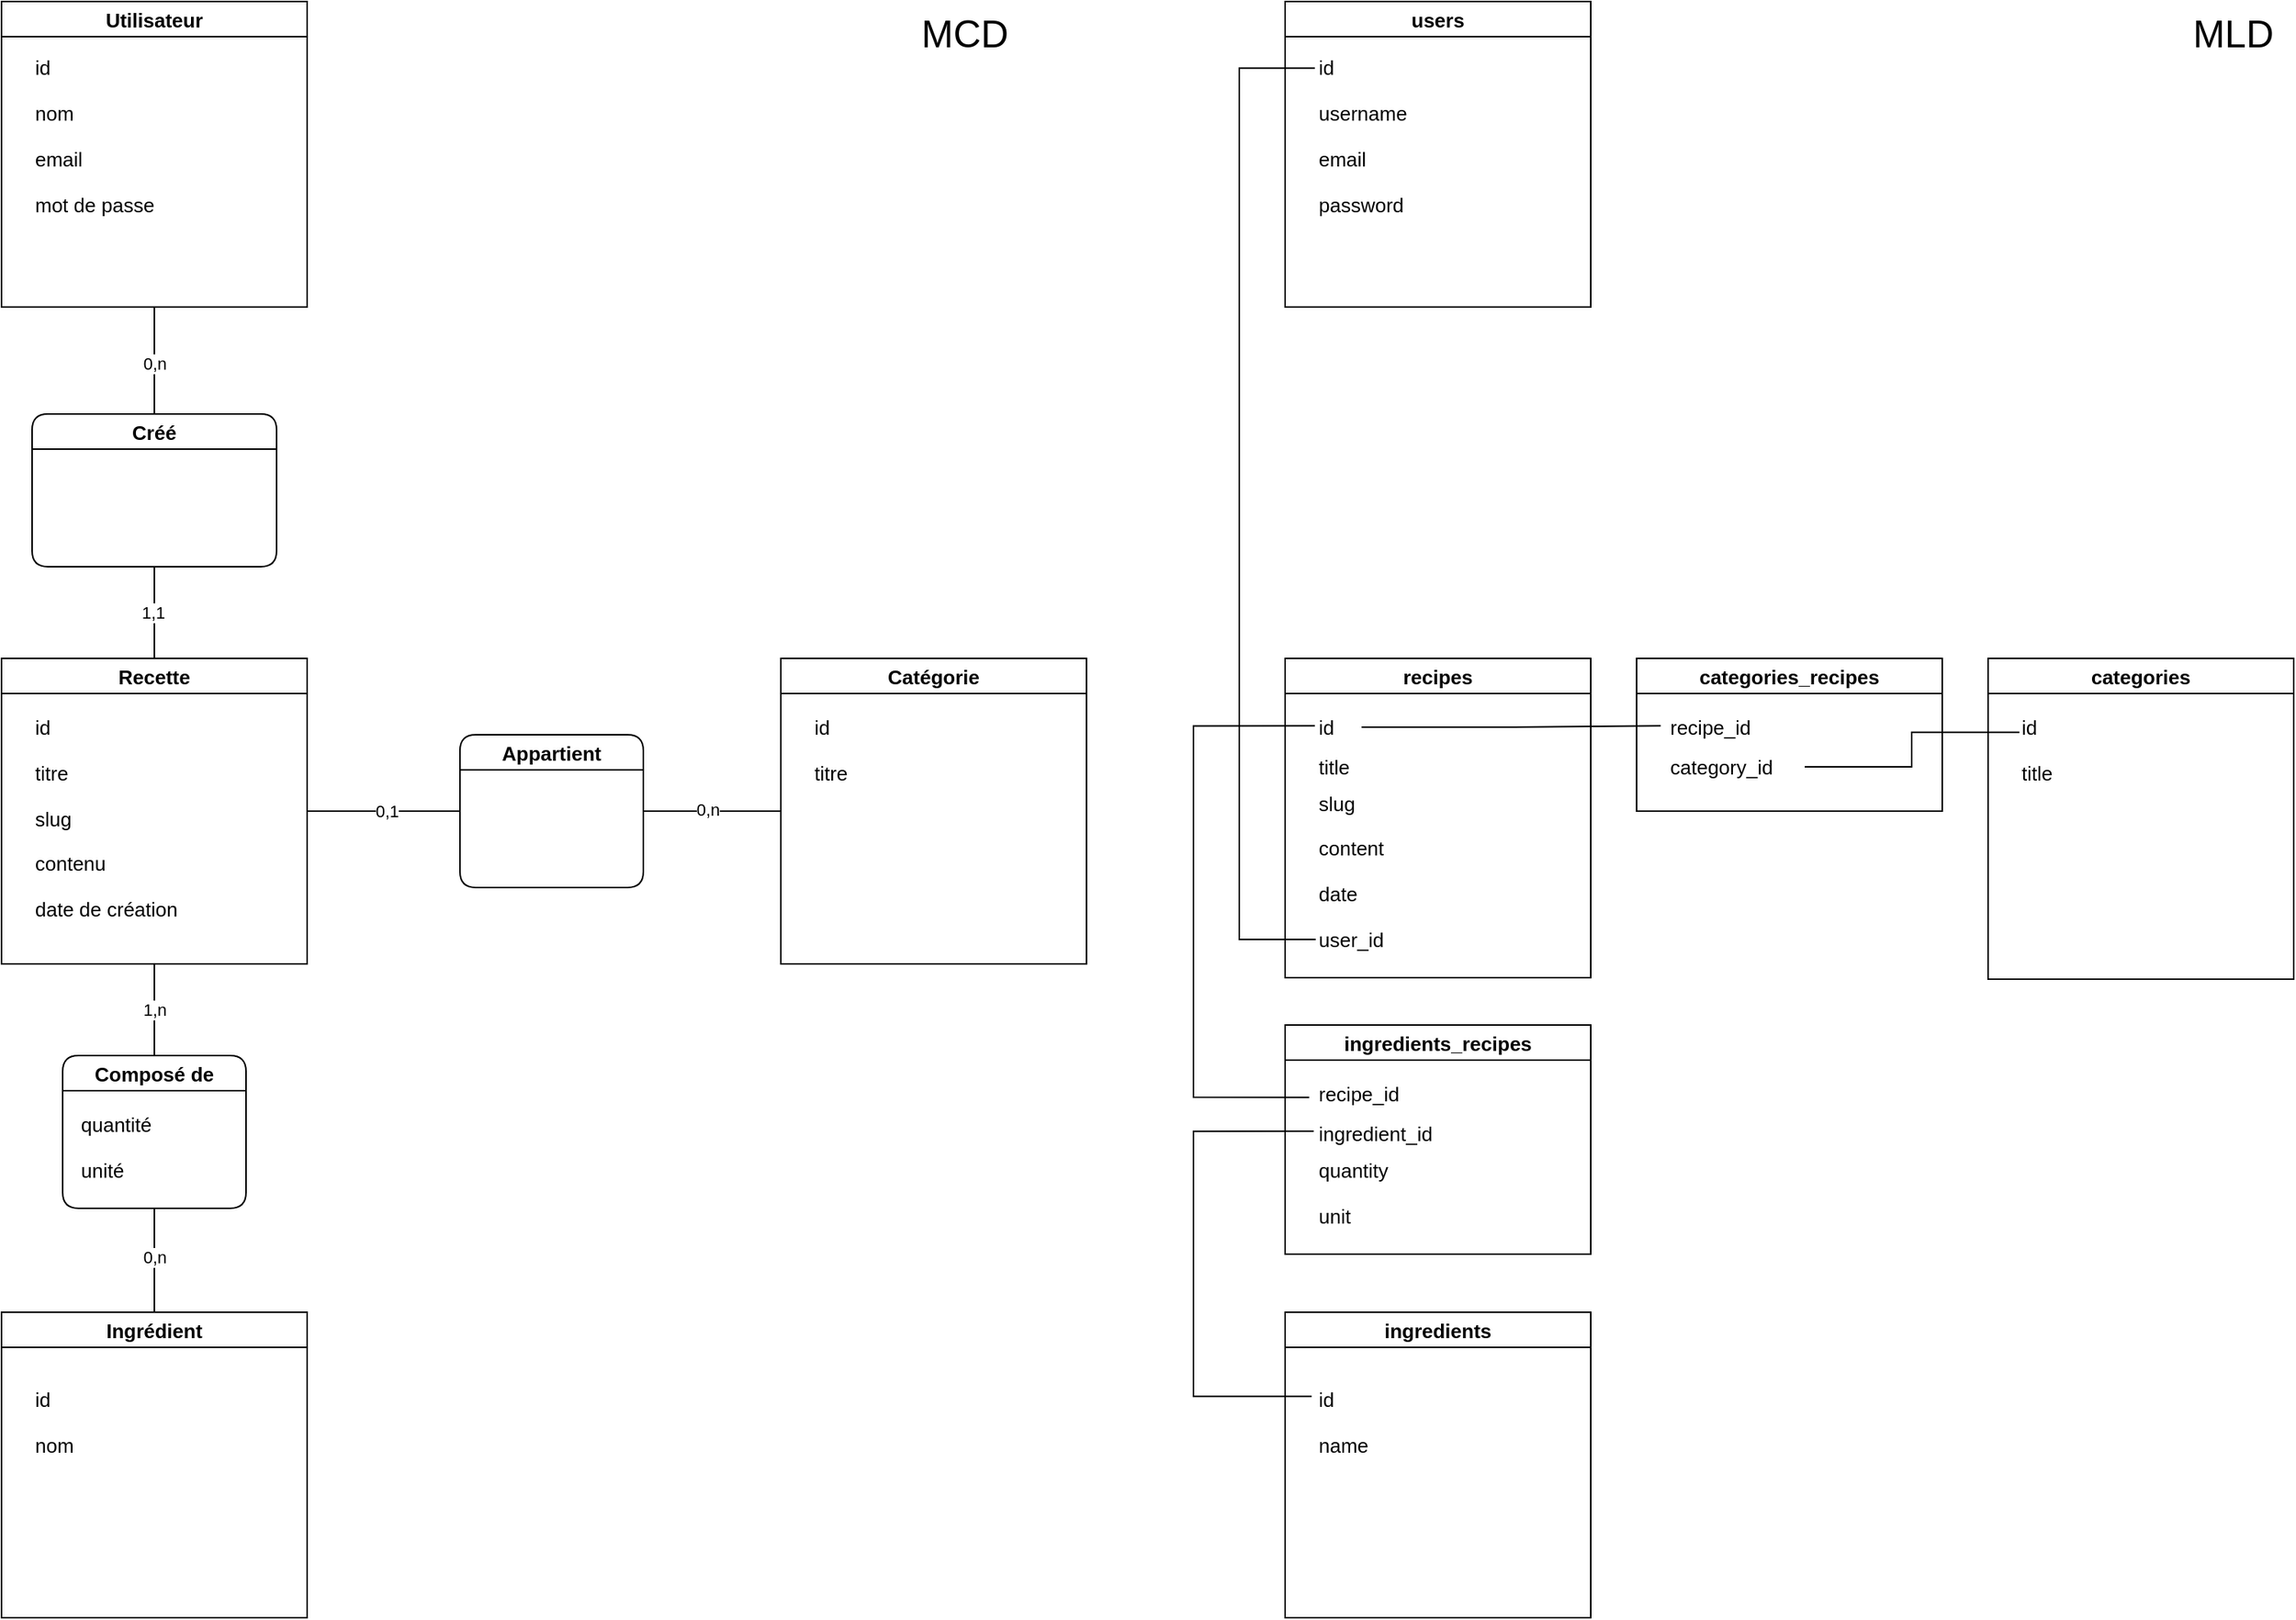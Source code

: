 <mxfile version="21.7.1" type="github">
  <diagram name="Page-1" id="JMQUSKUVvHiRDTARqqF8">
    <mxGraphModel dx="1793" dy="938" grid="1" gridSize="10" guides="1" tooltips="1" connect="1" arrows="1" fold="1" page="1" pageScale="1" pageWidth="827" pageHeight="1169" math="0" shadow="0">
      <root>
        <mxCell id="0" />
        <mxCell id="1" parent="0" />
        <mxCell id="9fJnhtzyoroA4Uvz92qD-24" style="edgeStyle=orthogonalEdgeStyle;rounded=0;orthogonalLoop=1;jettySize=auto;html=1;endArrow=baseDash;endFill=0;fontSize=13;" edge="1" parent="1" source="9fJnhtzyoroA4Uvz92qD-1">
          <mxGeometry relative="1" as="geometry">
            <mxPoint x="200" y="390" as="targetPoint" />
          </mxGeometry>
        </mxCell>
        <mxCell id="9fJnhtzyoroA4Uvz92qD-57" value="1,1" style="edgeLabel;html=1;align=center;verticalAlign=middle;resizable=0;points=[];" vertex="1" connectable="0" parent="9fJnhtzyoroA4Uvz92qD-24">
          <mxGeometry x="-0.024" relative="1" as="geometry">
            <mxPoint x="-1" y="-1" as="offset" />
          </mxGeometry>
        </mxCell>
        <mxCell id="9fJnhtzyoroA4Uvz92qD-27" style="edgeStyle=orthogonalEdgeStyle;rounded=0;orthogonalLoop=1;jettySize=auto;html=1;exitX=0.5;exitY=1;exitDx=0;exitDy=0;entryX=0.5;entryY=0;entryDx=0;entryDy=0;endArrow=none;endFill=0;fontSize=13;" edge="1" parent="1" source="9fJnhtzyoroA4Uvz92qD-1" target="9fJnhtzyoroA4Uvz92qD-13">
          <mxGeometry relative="1" as="geometry" />
        </mxCell>
        <mxCell id="9fJnhtzyoroA4Uvz92qD-60" value="1,n" style="edgeLabel;html=1;align=center;verticalAlign=middle;resizable=0;points=[];" vertex="1" connectable="0" parent="9fJnhtzyoroA4Uvz92qD-27">
          <mxGeometry x="0.004" relative="1" as="geometry">
            <mxPoint as="offset" />
          </mxGeometry>
        </mxCell>
        <mxCell id="9fJnhtzyoroA4Uvz92qD-1" value="Recette" style="swimlane;whiteSpace=wrap;html=1;fontSize=13;" vertex="1" parent="1">
          <mxGeometry x="100" y="450" width="200" height="200" as="geometry" />
        </mxCell>
        <mxCell id="9fJnhtzyoroA4Uvz92qD-41" value="id" style="text;html=1;align=left;verticalAlign=middle;resizable=0;points=[];autosize=1;strokeColor=none;fillColor=none;fontSize=13;fontFamily=Helvetica;fontColor=default;" vertex="1" parent="9fJnhtzyoroA4Uvz92qD-1">
          <mxGeometry x="20" y="30" width="30" height="30" as="geometry" />
        </mxCell>
        <mxCell id="9fJnhtzyoroA4Uvz92qD-45" value="titre" style="text;html=1;align=left;verticalAlign=middle;resizable=0;points=[];autosize=1;strokeColor=none;fillColor=none;fontSize=13;fontFamily=Helvetica;fontColor=default;" vertex="1" parent="9fJnhtzyoroA4Uvz92qD-1">
          <mxGeometry x="20" y="60" width="50" height="30" as="geometry" />
        </mxCell>
        <mxCell id="9fJnhtzyoroA4Uvz92qD-48" value="contenu" style="text;html=1;align=left;verticalAlign=middle;resizable=0;points=[];autosize=1;strokeColor=none;fillColor=none;fontSize=13;fontFamily=Helvetica;fontColor=default;" vertex="1" parent="9fJnhtzyoroA4Uvz92qD-1">
          <mxGeometry x="20" y="119" width="70" height="30" as="geometry" />
        </mxCell>
        <mxCell id="9fJnhtzyoroA4Uvz92qD-47" value="date de création" style="text;html=1;align=left;verticalAlign=middle;resizable=0;points=[];autosize=1;strokeColor=none;fillColor=none;fontSize=13;fontFamily=Helvetica;fontColor=default;" vertex="1" parent="9fJnhtzyoroA4Uvz92qD-1">
          <mxGeometry x="20" y="149" width="120" height="30" as="geometry" />
        </mxCell>
        <mxCell id="9fJnhtzyoroA4Uvz92qD-46" value="slug" style="text;html=1;align=left;verticalAlign=middle;resizable=0;points=[];autosize=1;strokeColor=none;fillColor=none;fontSize=13;fontFamily=Helvetica;fontColor=default;" vertex="1" parent="9fJnhtzyoroA4Uvz92qD-1">
          <mxGeometry x="20" y="90" width="50" height="30" as="geometry" />
        </mxCell>
        <mxCell id="9fJnhtzyoroA4Uvz92qD-2" value="Catégorie" style="swimlane;whiteSpace=wrap;html=1;fontSize=13;" vertex="1" parent="1">
          <mxGeometry x="610" y="450" width="200" height="200" as="geometry" />
        </mxCell>
        <mxCell id="9fJnhtzyoroA4Uvz92qD-53" value="id" style="text;html=1;align=left;verticalAlign=middle;resizable=0;points=[];autosize=1;strokeColor=none;fillColor=none;fontSize=13;fontFamily=Helvetica;fontColor=default;" vertex="1" parent="9fJnhtzyoroA4Uvz92qD-2">
          <mxGeometry x="20" y="30" width="30" height="30" as="geometry" />
        </mxCell>
        <mxCell id="9fJnhtzyoroA4Uvz92qD-54" value="titre" style="text;html=1;align=left;verticalAlign=middle;resizable=0;points=[];autosize=1;strokeColor=none;fillColor=none;fontSize=13;fontFamily=Helvetica;fontColor=default;" vertex="1" parent="9fJnhtzyoroA4Uvz92qD-2">
          <mxGeometry x="20" y="60" width="50" height="30" as="geometry" />
        </mxCell>
        <mxCell id="9fJnhtzyoroA4Uvz92qD-3" value="Ingrédient" style="swimlane;whiteSpace=wrap;html=1;fontSize=13;" vertex="1" parent="1">
          <mxGeometry x="100" y="878" width="200" height="200" as="geometry" />
        </mxCell>
        <mxCell id="9fJnhtzyoroA4Uvz92qD-51" value="nom" style="text;html=1;align=left;verticalAlign=middle;resizable=0;points=[];autosize=1;strokeColor=none;fillColor=none;fontSize=13;fontFamily=Helvetica;fontColor=default;" vertex="1" parent="9fJnhtzyoroA4Uvz92qD-3">
          <mxGeometry x="20" y="72" width="50" height="30" as="geometry" />
        </mxCell>
        <mxCell id="9fJnhtzyoroA4Uvz92qD-52" value="id" style="text;html=1;align=left;verticalAlign=middle;resizable=0;points=[];autosize=1;strokeColor=none;fillColor=none;fontSize=13;fontFamily=Helvetica;fontColor=default;" vertex="1" parent="9fJnhtzyoroA4Uvz92qD-3">
          <mxGeometry x="20" y="42" width="30" height="30" as="geometry" />
        </mxCell>
        <mxCell id="9fJnhtzyoroA4Uvz92qD-4" value="Utilisateur" style="swimlane;whiteSpace=wrap;html=1;fontSize=13;" vertex="1" parent="1">
          <mxGeometry x="100" y="20" width="200" height="200" as="geometry" />
        </mxCell>
        <mxCell id="9fJnhtzyoroA4Uvz92qD-36" value="nom" style="text;html=1;align=left;verticalAlign=middle;resizable=0;points=[];autosize=1;strokeColor=none;fillColor=none;fontSize=13;fontFamily=Helvetica;fontColor=default;" vertex="1" parent="9fJnhtzyoroA4Uvz92qD-4">
          <mxGeometry x="20" y="58" width="50" height="30" as="geometry" />
        </mxCell>
        <mxCell id="9fJnhtzyoroA4Uvz92qD-30" value="id" style="text;html=1;align=left;verticalAlign=middle;resizable=0;points=[];autosize=1;strokeColor=none;fillColor=none;fontSize=13;fontFamily=Helvetica;fontColor=default;" vertex="1" parent="9fJnhtzyoroA4Uvz92qD-4">
          <mxGeometry x="20" y="28" width="30" height="30" as="geometry" />
        </mxCell>
        <mxCell id="9fJnhtzyoroA4Uvz92qD-39" value="email" style="text;html=1;align=left;verticalAlign=middle;resizable=0;points=[];autosize=1;strokeColor=none;fillColor=none;fontSize=13;fontFamily=Helvetica;fontColor=default;" vertex="1" parent="9fJnhtzyoroA4Uvz92qD-4">
          <mxGeometry x="20" y="88" width="50" height="30" as="geometry" />
        </mxCell>
        <mxCell id="9fJnhtzyoroA4Uvz92qD-40" value="mot de passe" style="text;html=1;align=left;verticalAlign=middle;resizable=0;points=[];autosize=1;strokeColor=none;fillColor=none;fontSize=13;fontFamily=Helvetica;fontColor=default;" vertex="1" parent="9fJnhtzyoroA4Uvz92qD-4">
          <mxGeometry x="20" y="118" width="100" height="30" as="geometry" />
        </mxCell>
        <mxCell id="9fJnhtzyoroA4Uvz92qD-26" style="edgeStyle=orthogonalEdgeStyle;rounded=0;orthogonalLoop=1;jettySize=auto;html=1;entryX=0;entryY=0.5;entryDx=0;entryDy=0;endArrow=none;endFill=0;fontSize=13;" edge="1" parent="1" source="9fJnhtzyoroA4Uvz92qD-10" target="9fJnhtzyoroA4Uvz92qD-2">
          <mxGeometry relative="1" as="geometry" />
        </mxCell>
        <mxCell id="9fJnhtzyoroA4Uvz92qD-59" value="0,n" style="edgeLabel;html=1;align=center;verticalAlign=middle;resizable=0;points=[];" vertex="1" connectable="0" parent="9fJnhtzyoroA4Uvz92qD-26">
          <mxGeometry x="-0.08" y="1" relative="1" as="geometry">
            <mxPoint as="offset" />
          </mxGeometry>
        </mxCell>
        <mxCell id="9fJnhtzyoroA4Uvz92qD-10" value="Appartient" style="swimlane;whiteSpace=wrap;html=1;rounded=1;fontSize=13;" vertex="1" parent="1">
          <mxGeometry x="400" y="500" width="120" height="100" as="geometry" />
        </mxCell>
        <mxCell id="9fJnhtzyoroA4Uvz92qD-28" style="edgeStyle=orthogonalEdgeStyle;shape=connector;rounded=0;orthogonalLoop=1;jettySize=auto;html=1;entryX=0.5;entryY=1;entryDx=0;entryDy=0;labelBackgroundColor=default;strokeColor=default;fontFamily=Helvetica;fontSize=13;fontColor=default;endArrow=none;endFill=0;" edge="1" parent="1" source="9fJnhtzyoroA4Uvz92qD-12" target="9fJnhtzyoroA4Uvz92qD-4">
          <mxGeometry relative="1" as="geometry" />
        </mxCell>
        <mxCell id="9fJnhtzyoroA4Uvz92qD-55" value="0,n" style="edgeLabel;html=1;align=center;verticalAlign=middle;resizable=0;points=[];" vertex="1" connectable="0" parent="9fJnhtzyoroA4Uvz92qD-28">
          <mxGeometry x="-0.036" y="-3" relative="1" as="geometry">
            <mxPoint x="-3" as="offset" />
          </mxGeometry>
        </mxCell>
        <mxCell id="9fJnhtzyoroA4Uvz92qD-12" value="Créé" style="swimlane;whiteSpace=wrap;html=1;rounded=1;fontSize=13;" vertex="1" parent="1">
          <mxGeometry x="120" y="290" width="160" height="100" as="geometry" />
        </mxCell>
        <mxCell id="9fJnhtzyoroA4Uvz92qD-29" style="edgeStyle=orthogonalEdgeStyle;shape=connector;rounded=0;orthogonalLoop=1;jettySize=auto;html=1;entryX=0.5;entryY=0;entryDx=0;entryDy=0;labelBackgroundColor=default;strokeColor=default;fontFamily=Helvetica;fontSize=13;fontColor=default;endArrow=none;endFill=0;" edge="1" parent="1" source="9fJnhtzyoroA4Uvz92qD-13" target="9fJnhtzyoroA4Uvz92qD-3">
          <mxGeometry relative="1" as="geometry" />
        </mxCell>
        <mxCell id="9fJnhtzyoroA4Uvz92qD-61" value="0,n" style="edgeLabel;html=1;align=center;verticalAlign=middle;resizable=0;points=[];" vertex="1" connectable="0" parent="9fJnhtzyoroA4Uvz92qD-29">
          <mxGeometry x="-0.069" relative="1" as="geometry">
            <mxPoint as="offset" />
          </mxGeometry>
        </mxCell>
        <mxCell id="9fJnhtzyoroA4Uvz92qD-13" value="Composé de" style="swimlane;whiteSpace=wrap;html=1;rounded=1;fontSize=13;" vertex="1" parent="1">
          <mxGeometry x="140" y="710" width="120" height="100" as="geometry" />
        </mxCell>
        <mxCell id="9fJnhtzyoroA4Uvz92qD-49" value="quantité" style="text;html=1;align=left;verticalAlign=middle;resizable=0;points=[];autosize=1;strokeColor=none;fillColor=none;fontSize=13;fontFamily=Helvetica;fontColor=default;" vertex="1" parent="9fJnhtzyoroA4Uvz92qD-13">
          <mxGeometry x="10" y="30" width="70" height="30" as="geometry" />
        </mxCell>
        <mxCell id="9fJnhtzyoroA4Uvz92qD-50" value="unité" style="text;html=1;align=left;verticalAlign=middle;resizable=0;points=[];autosize=1;strokeColor=none;fillColor=none;fontSize=13;fontFamily=Helvetica;fontColor=default;" vertex="1" parent="9fJnhtzyoroA4Uvz92qD-13">
          <mxGeometry x="10" y="60" width="50" height="30" as="geometry" />
        </mxCell>
        <mxCell id="9fJnhtzyoroA4Uvz92qD-25" value="" style="endArrow=none;html=1;rounded=0;exitX=1;exitY=0.5;exitDx=0;exitDy=0;entryX=0;entryY=0.5;entryDx=0;entryDy=0;fontSize=13;" edge="1" parent="1" source="9fJnhtzyoroA4Uvz92qD-1" target="9fJnhtzyoroA4Uvz92qD-10">
          <mxGeometry width="50" height="50" relative="1" as="geometry">
            <mxPoint x="300" y="430" as="sourcePoint" />
            <mxPoint x="350" y="380" as="targetPoint" />
            <Array as="points" />
          </mxGeometry>
        </mxCell>
        <mxCell id="9fJnhtzyoroA4Uvz92qD-58" value="0,1" style="edgeLabel;html=1;align=center;verticalAlign=middle;resizable=0;points=[];" vertex="1" connectable="0" parent="9fJnhtzyoroA4Uvz92qD-25">
          <mxGeometry x="0.044" relative="1" as="geometry">
            <mxPoint as="offset" />
          </mxGeometry>
        </mxCell>
        <mxCell id="9fJnhtzyoroA4Uvz92qD-62" value="recipes" style="swimlane;whiteSpace=wrap;html=1;fontSize=13;startSize=23;" vertex="1" parent="1">
          <mxGeometry x="940" y="450" width="200" height="209" as="geometry" />
        </mxCell>
        <mxCell id="9fJnhtzyoroA4Uvz92qD-63" value="id" style="text;html=1;align=left;verticalAlign=middle;resizable=0;points=[];autosize=1;strokeColor=none;fillColor=none;fontSize=13;fontFamily=Helvetica;fontColor=default;" vertex="1" parent="9fJnhtzyoroA4Uvz92qD-62">
          <mxGeometry x="20" y="30" width="30" height="30" as="geometry" />
        </mxCell>
        <mxCell id="9fJnhtzyoroA4Uvz92qD-64" value="title" style="text;html=1;align=left;verticalAlign=middle;resizable=0;points=[];autosize=1;strokeColor=none;fillColor=none;fontSize=13;fontFamily=Helvetica;fontColor=default;" vertex="1" parent="9fJnhtzyoroA4Uvz92qD-62">
          <mxGeometry x="20" y="56" width="40" height="30" as="geometry" />
        </mxCell>
        <mxCell id="9fJnhtzyoroA4Uvz92qD-65" value="content" style="text;html=1;align=left;verticalAlign=middle;resizable=0;points=[];autosize=1;strokeColor=none;fillColor=none;fontSize=13;fontFamily=Helvetica;fontColor=default;" vertex="1" parent="9fJnhtzyoroA4Uvz92qD-62">
          <mxGeometry x="20" y="109" width="70" height="30" as="geometry" />
        </mxCell>
        <mxCell id="9fJnhtzyoroA4Uvz92qD-66" value="date" style="text;html=1;align=left;verticalAlign=middle;resizable=0;points=[];autosize=1;strokeColor=none;fillColor=none;fontSize=13;fontFamily=Helvetica;fontColor=default;" vertex="1" parent="9fJnhtzyoroA4Uvz92qD-62">
          <mxGeometry x="20" y="139" width="50" height="30" as="geometry" />
        </mxCell>
        <mxCell id="9fJnhtzyoroA4Uvz92qD-67" value="slug" style="text;html=1;align=left;verticalAlign=middle;resizable=0;points=[];autosize=1;strokeColor=none;fillColor=none;fontSize=13;fontFamily=Helvetica;fontColor=default;" vertex="1" parent="9fJnhtzyoroA4Uvz92qD-62">
          <mxGeometry x="20" y="80" width="50" height="30" as="geometry" />
        </mxCell>
        <mxCell id="9fJnhtzyoroA4Uvz92qD-79" value="user_id" style="text;html=1;align=left;verticalAlign=middle;resizable=0;points=[];autosize=1;strokeColor=none;fillColor=none;fontSize=13;fontFamily=Helvetica;fontColor=default;" vertex="1" parent="9fJnhtzyoroA4Uvz92qD-62">
          <mxGeometry x="20" y="169" width="70" height="30" as="geometry" />
        </mxCell>
        <mxCell id="9fJnhtzyoroA4Uvz92qD-68" value="ingredients" style="swimlane;whiteSpace=wrap;html=1;fontSize=13;" vertex="1" parent="1">
          <mxGeometry x="940" y="878" width="200" height="200" as="geometry" />
        </mxCell>
        <mxCell id="9fJnhtzyoroA4Uvz92qD-69" value="name" style="text;html=1;align=left;verticalAlign=middle;resizable=0;points=[];autosize=1;strokeColor=none;fillColor=none;fontSize=13;fontFamily=Helvetica;fontColor=default;" vertex="1" parent="9fJnhtzyoroA4Uvz92qD-68">
          <mxGeometry x="20" y="72" width="60" height="30" as="geometry" />
        </mxCell>
        <mxCell id="9fJnhtzyoroA4Uvz92qD-70" value="id" style="text;html=1;align=left;verticalAlign=middle;resizable=0;points=[];autosize=1;strokeColor=none;fillColor=none;fontSize=13;fontFamily=Helvetica;fontColor=default;" vertex="1" parent="9fJnhtzyoroA4Uvz92qD-68">
          <mxGeometry x="20" y="42" width="30" height="30" as="geometry" />
        </mxCell>
        <mxCell id="9fJnhtzyoroA4Uvz92qD-71" value="users" style="swimlane;whiteSpace=wrap;html=1;fontSize=13;" vertex="1" parent="1">
          <mxGeometry x="940" y="20" width="200" height="200" as="geometry" />
        </mxCell>
        <mxCell id="9fJnhtzyoroA4Uvz92qD-72" value="username" style="text;html=1;align=left;verticalAlign=middle;resizable=0;points=[];autosize=1;strokeColor=none;fillColor=none;fontSize=13;fontFamily=Helvetica;fontColor=default;" vertex="1" parent="9fJnhtzyoroA4Uvz92qD-71">
          <mxGeometry x="20" y="58" width="80" height="30" as="geometry" />
        </mxCell>
        <mxCell id="9fJnhtzyoroA4Uvz92qD-73" value="id" style="text;html=1;align=left;verticalAlign=middle;resizable=0;points=[];autosize=1;strokeColor=none;fillColor=none;fontSize=13;fontFamily=Helvetica;fontColor=default;" vertex="1" parent="9fJnhtzyoroA4Uvz92qD-71">
          <mxGeometry x="20" y="28" width="30" height="30" as="geometry" />
        </mxCell>
        <mxCell id="9fJnhtzyoroA4Uvz92qD-74" value="email" style="text;html=1;align=left;verticalAlign=middle;resizable=0;points=[];autosize=1;strokeColor=none;fillColor=none;fontSize=13;fontFamily=Helvetica;fontColor=default;" vertex="1" parent="9fJnhtzyoroA4Uvz92qD-71">
          <mxGeometry x="20" y="88" width="50" height="30" as="geometry" />
        </mxCell>
        <mxCell id="9fJnhtzyoroA4Uvz92qD-75" value="password" style="text;html=1;align=left;verticalAlign=middle;resizable=0;points=[];autosize=1;strokeColor=none;fillColor=none;fontSize=13;fontFamily=Helvetica;fontColor=default;" vertex="1" parent="9fJnhtzyoroA4Uvz92qD-71">
          <mxGeometry x="20" y="118" width="80" height="30" as="geometry" />
        </mxCell>
        <mxCell id="9fJnhtzyoroA4Uvz92qD-76" value="categories" style="swimlane;whiteSpace=wrap;html=1;fontSize=13;" vertex="1" parent="1">
          <mxGeometry x="1400" y="450" width="200" height="210" as="geometry" />
        </mxCell>
        <mxCell id="9fJnhtzyoroA4Uvz92qD-77" value="id" style="text;html=1;align=left;verticalAlign=middle;resizable=0;points=[];autosize=1;strokeColor=none;fillColor=none;fontSize=13;fontFamily=Helvetica;fontColor=default;" vertex="1" parent="9fJnhtzyoroA4Uvz92qD-76">
          <mxGeometry x="20" y="30" width="30" height="30" as="geometry" />
        </mxCell>
        <mxCell id="9fJnhtzyoroA4Uvz92qD-78" value="title" style="text;html=1;align=left;verticalAlign=middle;resizable=0;points=[];autosize=1;strokeColor=none;fillColor=none;fontSize=13;fontFamily=Helvetica;fontColor=default;" vertex="1" parent="9fJnhtzyoroA4Uvz92qD-76">
          <mxGeometry x="20" y="60" width="40" height="30" as="geometry" />
        </mxCell>
        <mxCell id="9fJnhtzyoroA4Uvz92qD-81" style="edgeStyle=orthogonalEdgeStyle;shape=connector;rounded=0;orthogonalLoop=1;jettySize=auto;html=1;entryX=-0.019;entryY=0.521;entryDx=0;entryDy=0;entryPerimeter=0;labelBackgroundColor=default;strokeColor=default;fontFamily=Helvetica;fontSize=11;fontColor=default;endArrow=none;endFill=0;" edge="1" parent="1" source="9fJnhtzyoroA4Uvz92qD-79" target="9fJnhtzyoroA4Uvz92qD-73">
          <mxGeometry relative="1" as="geometry">
            <Array as="points">
              <mxPoint x="910" y="634" />
              <mxPoint x="910" y="64" />
            </Array>
          </mxGeometry>
        </mxCell>
        <mxCell id="9fJnhtzyoroA4Uvz92qD-83" value="categories_recipes" style="swimlane;whiteSpace=wrap;html=1;fontSize=13;startSize=23;" vertex="1" parent="1">
          <mxGeometry x="1170" y="450" width="200" height="100" as="geometry" />
        </mxCell>
        <mxCell id="9fJnhtzyoroA4Uvz92qD-84" value="recipe_id" style="text;html=1;align=left;verticalAlign=middle;resizable=0;points=[];autosize=1;strokeColor=none;fillColor=none;fontSize=13;fontFamily=Helvetica;fontColor=default;" vertex="1" parent="9fJnhtzyoroA4Uvz92qD-83">
          <mxGeometry x="20" y="30" width="80" height="30" as="geometry" />
        </mxCell>
        <mxCell id="9fJnhtzyoroA4Uvz92qD-85" value="category_id" style="text;html=1;align=left;verticalAlign=middle;resizable=0;points=[];autosize=1;strokeColor=none;fillColor=none;fontSize=13;fontFamily=Helvetica;fontColor=default;" vertex="1" parent="9fJnhtzyoroA4Uvz92qD-83">
          <mxGeometry x="20" y="56" width="90" height="30" as="geometry" />
        </mxCell>
        <mxCell id="9fJnhtzyoroA4Uvz92qD-90" style="edgeStyle=orthogonalEdgeStyle;shape=connector;rounded=0;orthogonalLoop=1;jettySize=auto;html=1;entryX=-0.053;entryY=0.472;entryDx=0;entryDy=0;entryPerimeter=0;labelBackgroundColor=default;strokeColor=default;fontFamily=Helvetica;fontSize=11;fontColor=default;endArrow=none;endFill=0;" edge="1" parent="1" source="9fJnhtzyoroA4Uvz92qD-63" target="9fJnhtzyoroA4Uvz92qD-84">
          <mxGeometry relative="1" as="geometry" />
        </mxCell>
        <mxCell id="9fJnhtzyoroA4Uvz92qD-91" style="edgeStyle=orthogonalEdgeStyle;shape=connector;rounded=0;orthogonalLoop=1;jettySize=auto;html=1;entryX=0.016;entryY=0.612;entryDx=0;entryDy=0;entryPerimeter=0;labelBackgroundColor=default;strokeColor=default;fontFamily=Helvetica;fontSize=11;fontColor=default;endArrow=none;endFill=0;" edge="1" parent="1" source="9fJnhtzyoroA4Uvz92qD-85" target="9fJnhtzyoroA4Uvz92qD-77">
          <mxGeometry relative="1" as="geometry" />
        </mxCell>
        <mxCell id="9fJnhtzyoroA4Uvz92qD-95" value="ingredients_recipes" style="swimlane;whiteSpace=wrap;html=1;fontSize=13;startSize=23;" vertex="1" parent="1">
          <mxGeometry x="940" y="690" width="200" height="150" as="geometry" />
        </mxCell>
        <mxCell id="9fJnhtzyoroA4Uvz92qD-96" value="recipe_id" style="text;html=1;align=left;verticalAlign=middle;resizable=0;points=[];autosize=1;strokeColor=none;fillColor=none;fontSize=13;fontFamily=Helvetica;fontColor=default;" vertex="1" parent="9fJnhtzyoroA4Uvz92qD-95">
          <mxGeometry x="20" y="30" width="80" height="30" as="geometry" />
        </mxCell>
        <mxCell id="9fJnhtzyoroA4Uvz92qD-97" value="ingredient_id" style="text;html=1;align=left;verticalAlign=middle;resizable=0;points=[];autosize=1;strokeColor=none;fillColor=none;fontSize=13;fontFamily=Helvetica;fontColor=default;" vertex="1" parent="9fJnhtzyoroA4Uvz92qD-95">
          <mxGeometry x="20" y="56" width="100" height="30" as="geometry" />
        </mxCell>
        <mxCell id="9fJnhtzyoroA4Uvz92qD-100" value="quantity" style="text;html=1;align=left;verticalAlign=middle;resizable=0;points=[];autosize=1;strokeColor=none;fillColor=none;fontSize=13;fontFamily=Helvetica;fontColor=default;" vertex="1" parent="9fJnhtzyoroA4Uvz92qD-95">
          <mxGeometry x="20" y="80" width="70" height="30" as="geometry" />
        </mxCell>
        <mxCell id="9fJnhtzyoroA4Uvz92qD-101" value="unit" style="text;html=1;align=left;verticalAlign=middle;resizable=0;points=[];autosize=1;strokeColor=none;fillColor=none;fontSize=13;fontFamily=Helvetica;fontColor=default;" vertex="1" parent="9fJnhtzyoroA4Uvz92qD-95">
          <mxGeometry x="20" y="110" width="40" height="30" as="geometry" />
        </mxCell>
        <mxCell id="9fJnhtzyoroA4Uvz92qD-98" style="edgeStyle=orthogonalEdgeStyle;shape=connector;rounded=0;orthogonalLoop=1;jettySize=auto;html=1;entryX=-0.019;entryY=0.472;entryDx=0;entryDy=0;entryPerimeter=0;labelBackgroundColor=default;strokeColor=default;fontFamily=Helvetica;fontSize=11;fontColor=default;endArrow=none;endFill=0;exitX=-0.053;exitY=0.578;exitDx=0;exitDy=0;exitPerimeter=0;" edge="1" parent="1" source="9fJnhtzyoroA4Uvz92qD-96" target="9fJnhtzyoroA4Uvz92qD-63">
          <mxGeometry relative="1" as="geometry">
            <Array as="points">
              <mxPoint x="880" y="737" />
              <mxPoint x="880" y="494" />
            </Array>
          </mxGeometry>
        </mxCell>
        <mxCell id="9fJnhtzyoroA4Uvz92qD-99" style="edgeStyle=orthogonalEdgeStyle;shape=connector;rounded=0;orthogonalLoop=1;jettySize=auto;html=1;labelBackgroundColor=default;strokeColor=default;fontFamily=Helvetica;fontSize=11;fontColor=default;endArrow=none;endFill=0;entryX=-0.089;entryY=0.437;entryDx=0;entryDy=0;entryPerimeter=0;exitX=-0.013;exitY=0.452;exitDx=0;exitDy=0;exitPerimeter=0;" edge="1" parent="1" source="9fJnhtzyoroA4Uvz92qD-97" target="9fJnhtzyoroA4Uvz92qD-70">
          <mxGeometry relative="1" as="geometry">
            <mxPoint x="940" y="934" as="targetPoint" />
            <Array as="points">
              <mxPoint x="880" y="760" />
              <mxPoint x="880" y="933" />
            </Array>
          </mxGeometry>
        </mxCell>
        <mxCell id="9fJnhtzyoroA4Uvz92qD-102" value="MCD" style="text;html=1;align=center;verticalAlign=middle;resizable=0;points=[];autosize=1;strokeColor=none;fillColor=none;fontSize=25;fontFamily=Helvetica;fontColor=default;" vertex="1" parent="1">
          <mxGeometry x="690" y="20" width="80" height="40" as="geometry" />
        </mxCell>
        <mxCell id="9fJnhtzyoroA4Uvz92qD-103" value="MLD" style="text;html=1;align=center;verticalAlign=middle;resizable=0;points=[];autosize=1;strokeColor=none;fillColor=none;fontSize=25;fontFamily=Helvetica;fontColor=default;" vertex="1" parent="1">
          <mxGeometry x="1520" y="20" width="80" height="40" as="geometry" />
        </mxCell>
      </root>
    </mxGraphModel>
  </diagram>
</mxfile>
